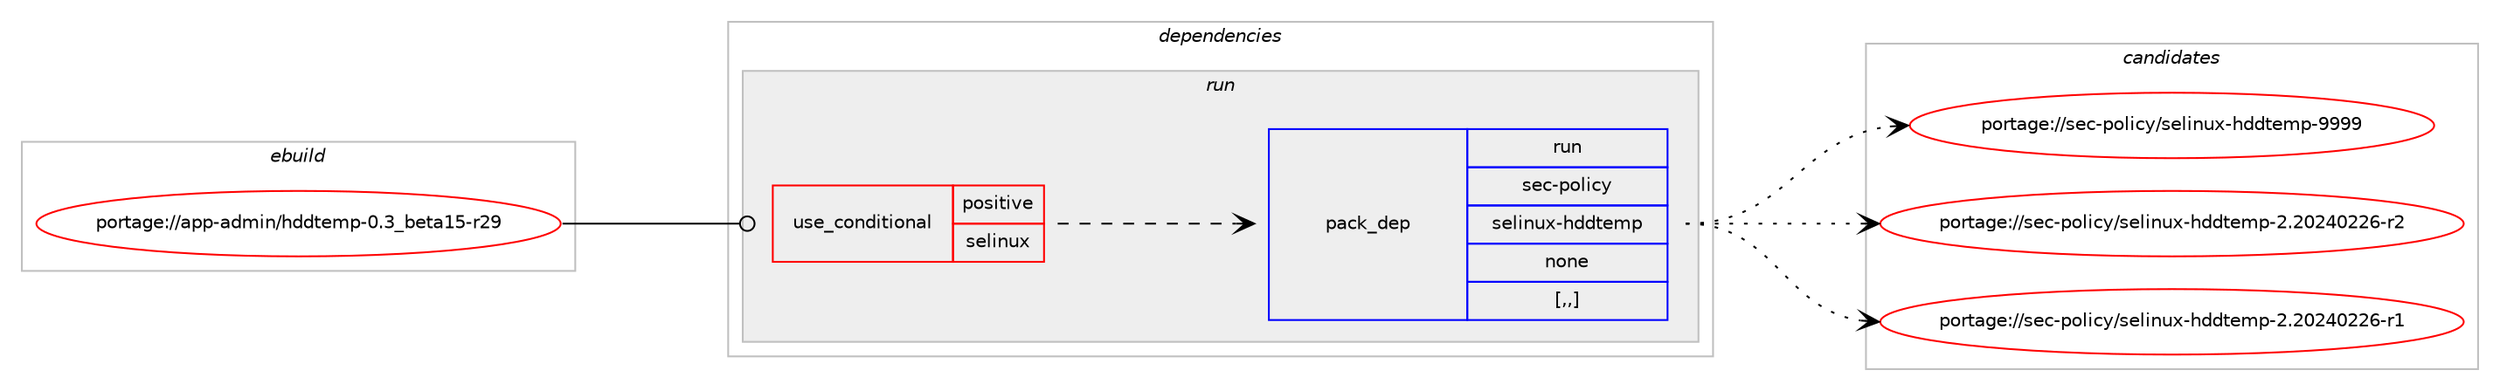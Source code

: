 digraph prolog {

# *************
# Graph options
# *************

newrank=true;
concentrate=true;
compound=true;
graph [rankdir=LR,fontname=Helvetica,fontsize=10,ranksep=1.5];#, ranksep=2.5, nodesep=0.2];
edge  [arrowhead=vee];
node  [fontname=Helvetica,fontsize=10];

# **********
# The ebuild
# **********

subgraph cluster_leftcol {
color=gray;
label=<<i>ebuild</i>>;
id [label="portage://app-admin/hddtemp-0.3_beta15-r29", color=red, width=4, href="../app-admin/hddtemp-0.3_beta15-r29.svg"];
}

# ****************
# The dependencies
# ****************

subgraph cluster_midcol {
color=gray;
label=<<i>dependencies</i>>;
subgraph cluster_compile {
fillcolor="#eeeeee";
style=filled;
label=<<i>compile</i>>;
}
subgraph cluster_compileandrun {
fillcolor="#eeeeee";
style=filled;
label=<<i>compile and run</i>>;
}
subgraph cluster_run {
fillcolor="#eeeeee";
style=filled;
label=<<i>run</i>>;
subgraph cond130374 {
dependency496314 [label=<<TABLE BORDER="0" CELLBORDER="1" CELLSPACING="0" CELLPADDING="4"><TR><TD ROWSPAN="3" CELLPADDING="10">use_conditional</TD></TR><TR><TD>positive</TD></TR><TR><TD>selinux</TD></TR></TABLE>>, shape=none, color=red];
subgraph pack362331 {
dependency496315 [label=<<TABLE BORDER="0" CELLBORDER="1" CELLSPACING="0" CELLPADDING="4" WIDTH="220"><TR><TD ROWSPAN="6" CELLPADDING="30">pack_dep</TD></TR><TR><TD WIDTH="110">run</TD></TR><TR><TD>sec-policy</TD></TR><TR><TD>selinux-hddtemp</TD></TR><TR><TD>none</TD></TR><TR><TD>[,,]</TD></TR></TABLE>>, shape=none, color=blue];
}
dependency496314:e -> dependency496315:w [weight=20,style="dashed",arrowhead="vee"];
}
id:e -> dependency496314:w [weight=20,style="solid",arrowhead="odot"];
}
}

# **************
# The candidates
# **************

subgraph cluster_choices {
rank=same;
color=gray;
label=<<i>candidates</i>>;

subgraph choice362331 {
color=black;
nodesep=1;
choice11510199451121111081059912147115101108105110117120451041001001161011091124557575757 [label="portage://sec-policy/selinux-hddtemp-9999", color=red, width=4,href="../sec-policy/selinux-hddtemp-9999.svg"];
choice115101994511211110810599121471151011081051101171204510410010011610110911245504650485052485050544511450 [label="portage://sec-policy/selinux-hddtemp-2.20240226-r2", color=red, width=4,href="../sec-policy/selinux-hddtemp-2.20240226-r2.svg"];
choice115101994511211110810599121471151011081051101171204510410010011610110911245504650485052485050544511449 [label="portage://sec-policy/selinux-hddtemp-2.20240226-r1", color=red, width=4,href="../sec-policy/selinux-hddtemp-2.20240226-r1.svg"];
dependency496315:e -> choice11510199451121111081059912147115101108105110117120451041001001161011091124557575757:w [style=dotted,weight="100"];
dependency496315:e -> choice115101994511211110810599121471151011081051101171204510410010011610110911245504650485052485050544511450:w [style=dotted,weight="100"];
dependency496315:e -> choice115101994511211110810599121471151011081051101171204510410010011610110911245504650485052485050544511449:w [style=dotted,weight="100"];
}
}

}
